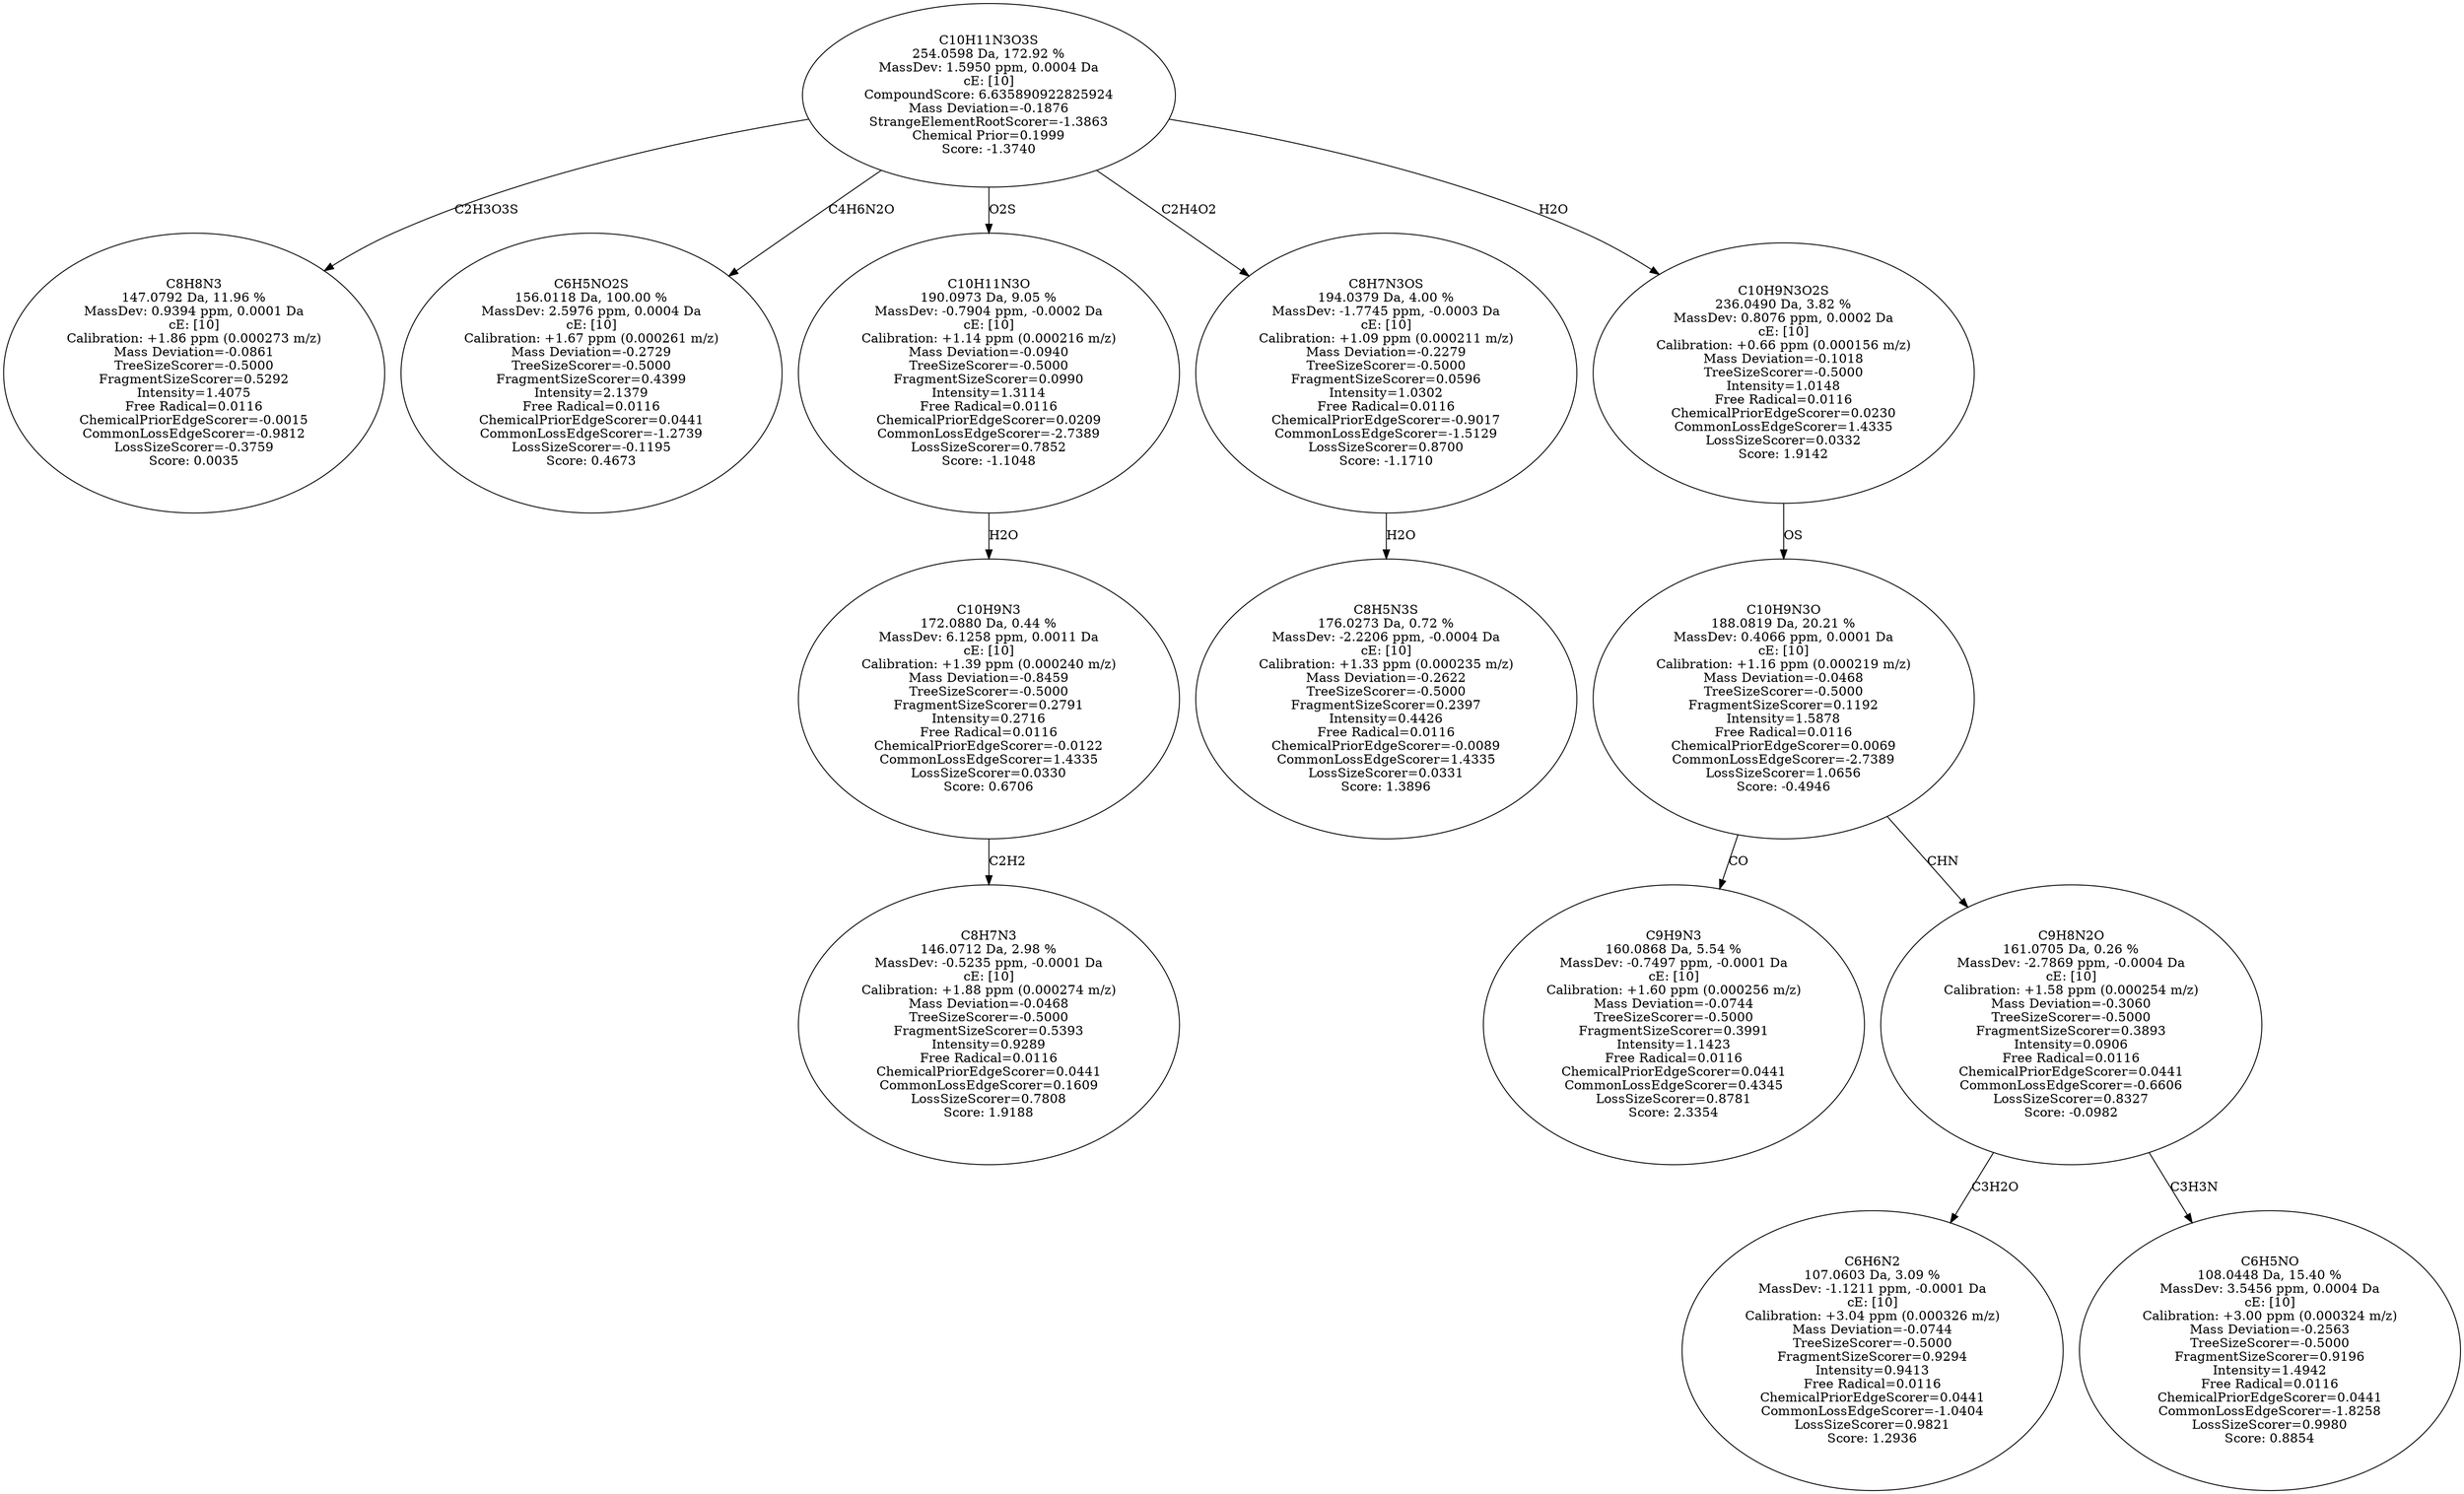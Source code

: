 strict digraph {
v1 [label="C8H8N3\n147.0792 Da, 11.96 %\nMassDev: 0.9394 ppm, 0.0001 Da\ncE: [10]\nCalibration: +1.86 ppm (0.000273 m/z)\nMass Deviation=-0.0861\nTreeSizeScorer=-0.5000\nFragmentSizeScorer=0.5292\nIntensity=1.4075\nFree Radical=0.0116\nChemicalPriorEdgeScorer=-0.0015\nCommonLossEdgeScorer=-0.9812\nLossSizeScorer=-0.3759\nScore: 0.0035"];
v2 [label="C6H5NO2S\n156.0118 Da, 100.00 %\nMassDev: 2.5976 ppm, 0.0004 Da\ncE: [10]\nCalibration: +1.67 ppm (0.000261 m/z)\nMass Deviation=-0.2729\nTreeSizeScorer=-0.5000\nFragmentSizeScorer=0.4399\nIntensity=2.1379\nFree Radical=0.0116\nChemicalPriorEdgeScorer=0.0441\nCommonLossEdgeScorer=-1.2739\nLossSizeScorer=-0.1195\nScore: 0.4673"];
v3 [label="C8H7N3\n146.0712 Da, 2.98 %\nMassDev: -0.5235 ppm, -0.0001 Da\ncE: [10]\nCalibration: +1.88 ppm (0.000274 m/z)\nMass Deviation=-0.0468\nTreeSizeScorer=-0.5000\nFragmentSizeScorer=0.5393\nIntensity=0.9289\nFree Radical=0.0116\nChemicalPriorEdgeScorer=0.0441\nCommonLossEdgeScorer=0.1609\nLossSizeScorer=0.7808\nScore: 1.9188"];
v4 [label="C10H9N3\n172.0880 Da, 0.44 %\nMassDev: 6.1258 ppm, 0.0011 Da\ncE: [10]\nCalibration: +1.39 ppm (0.000240 m/z)\nMass Deviation=-0.8459\nTreeSizeScorer=-0.5000\nFragmentSizeScorer=0.2791\nIntensity=0.2716\nFree Radical=0.0116\nChemicalPriorEdgeScorer=-0.0122\nCommonLossEdgeScorer=1.4335\nLossSizeScorer=0.0330\nScore: 0.6706"];
v5 [label="C10H11N3O\n190.0973 Da, 9.05 %\nMassDev: -0.7904 ppm, -0.0002 Da\ncE: [10]\nCalibration: +1.14 ppm (0.000216 m/z)\nMass Deviation=-0.0940\nTreeSizeScorer=-0.5000\nFragmentSizeScorer=0.0990\nIntensity=1.3114\nFree Radical=0.0116\nChemicalPriorEdgeScorer=0.0209\nCommonLossEdgeScorer=-2.7389\nLossSizeScorer=0.7852\nScore: -1.1048"];
v6 [label="C8H5N3S\n176.0273 Da, 0.72 %\nMassDev: -2.2206 ppm, -0.0004 Da\ncE: [10]\nCalibration: +1.33 ppm (0.000235 m/z)\nMass Deviation=-0.2622\nTreeSizeScorer=-0.5000\nFragmentSizeScorer=0.2397\nIntensity=0.4426\nFree Radical=0.0116\nChemicalPriorEdgeScorer=-0.0089\nCommonLossEdgeScorer=1.4335\nLossSizeScorer=0.0331\nScore: 1.3896"];
v7 [label="C8H7N3OS\n194.0379 Da, 4.00 %\nMassDev: -1.7745 ppm, -0.0003 Da\ncE: [10]\nCalibration: +1.09 ppm (0.000211 m/z)\nMass Deviation=-0.2279\nTreeSizeScorer=-0.5000\nFragmentSizeScorer=0.0596\nIntensity=1.0302\nFree Radical=0.0116\nChemicalPriorEdgeScorer=-0.9017\nCommonLossEdgeScorer=-1.5129\nLossSizeScorer=0.8700\nScore: -1.1710"];
v8 [label="C9H9N3\n160.0868 Da, 5.54 %\nMassDev: -0.7497 ppm, -0.0001 Da\ncE: [10]\nCalibration: +1.60 ppm (0.000256 m/z)\nMass Deviation=-0.0744\nTreeSizeScorer=-0.5000\nFragmentSizeScorer=0.3991\nIntensity=1.1423\nFree Radical=0.0116\nChemicalPriorEdgeScorer=0.0441\nCommonLossEdgeScorer=0.4345\nLossSizeScorer=0.8781\nScore: 2.3354"];
v9 [label="C6H6N2\n107.0603 Da, 3.09 %\nMassDev: -1.1211 ppm, -0.0001 Da\ncE: [10]\nCalibration: +3.04 ppm (0.000326 m/z)\nMass Deviation=-0.0744\nTreeSizeScorer=-0.5000\nFragmentSizeScorer=0.9294\nIntensity=0.9413\nFree Radical=0.0116\nChemicalPriorEdgeScorer=0.0441\nCommonLossEdgeScorer=-1.0404\nLossSizeScorer=0.9821\nScore: 1.2936"];
v10 [label="C6H5NO\n108.0448 Da, 15.40 %\nMassDev: 3.5456 ppm, 0.0004 Da\ncE: [10]\nCalibration: +3.00 ppm (0.000324 m/z)\nMass Deviation=-0.2563\nTreeSizeScorer=-0.5000\nFragmentSizeScorer=0.9196\nIntensity=1.4942\nFree Radical=0.0116\nChemicalPriorEdgeScorer=0.0441\nCommonLossEdgeScorer=-1.8258\nLossSizeScorer=0.9980\nScore: 0.8854"];
v11 [label="C9H8N2O\n161.0705 Da, 0.26 %\nMassDev: -2.7869 ppm, -0.0004 Da\ncE: [10]\nCalibration: +1.58 ppm (0.000254 m/z)\nMass Deviation=-0.3060\nTreeSizeScorer=-0.5000\nFragmentSizeScorer=0.3893\nIntensity=0.0906\nFree Radical=0.0116\nChemicalPriorEdgeScorer=0.0441\nCommonLossEdgeScorer=-0.6606\nLossSizeScorer=0.8327\nScore: -0.0982"];
v12 [label="C10H9N3O\n188.0819 Da, 20.21 %\nMassDev: 0.4066 ppm, 0.0001 Da\ncE: [10]\nCalibration: +1.16 ppm (0.000219 m/z)\nMass Deviation=-0.0468\nTreeSizeScorer=-0.5000\nFragmentSizeScorer=0.1192\nIntensity=1.5878\nFree Radical=0.0116\nChemicalPriorEdgeScorer=0.0069\nCommonLossEdgeScorer=-2.7389\nLossSizeScorer=1.0656\nScore: -0.4946"];
v13 [label="C10H9N3O2S\n236.0490 Da, 3.82 %\nMassDev: 0.8076 ppm, 0.0002 Da\ncE: [10]\nCalibration: +0.66 ppm (0.000156 m/z)\nMass Deviation=-0.1018\nTreeSizeScorer=-0.5000\nIntensity=1.0148\nFree Radical=0.0116\nChemicalPriorEdgeScorer=0.0230\nCommonLossEdgeScorer=1.4335\nLossSizeScorer=0.0332\nScore: 1.9142"];
v14 [label="C10H11N3O3S\n254.0598 Da, 172.92 %\nMassDev: 1.5950 ppm, 0.0004 Da\ncE: [10]\nCompoundScore: 6.635890922825924\nMass Deviation=-0.1876\nStrangeElementRootScorer=-1.3863\nChemical Prior=0.1999\nScore: -1.3740"];
v14 -> v1 [label="C2H3O3S"];
v14 -> v2 [label="C4H6N2O"];
v4 -> v3 [label="C2H2"];
v5 -> v4 [label="H2O"];
v14 -> v5 [label="O2S"];
v7 -> v6 [label="H2O"];
v14 -> v7 [label="C2H4O2"];
v12 -> v8 [label="CO"];
v11 -> v9 [label="C3H2O"];
v11 -> v10 [label="C3H3N"];
v12 -> v11 [label="CHN"];
v13 -> v12 [label="OS"];
v14 -> v13 [label="H2O"];
}